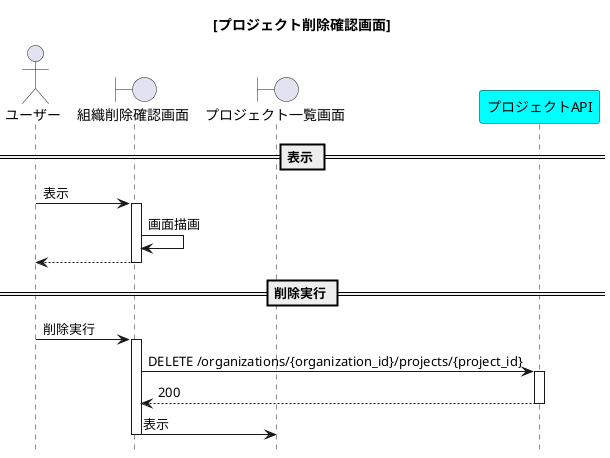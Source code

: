 @startuml{プロジェクト削除確認画面.png}
title [プロジェクト削除確認画面]
hide footbox

actor ユーザー as user
boundary 組織削除確認画面 as view_1
boundary プロジェクト一覧画面 as view_2
participant プロジェクトAPI as api_projects #cyan

== 表示 ==
user -> view_1 :表示
activate view_1
    view_1 -> view_1 :画面描画
    view_1 --> user
deactivate view_1

== 削除実行 ==
user -> view_1 :削除実行
activate view_1
    view_1 -> api_projects : DELETE /organizations/{organization_id}/projects/{project_id}
    activate api_projects
        api_projects --> view_1 :200
    deactivate api_projects
    view_1 -> view_2 :表示
deactivate view_1

@enduml

